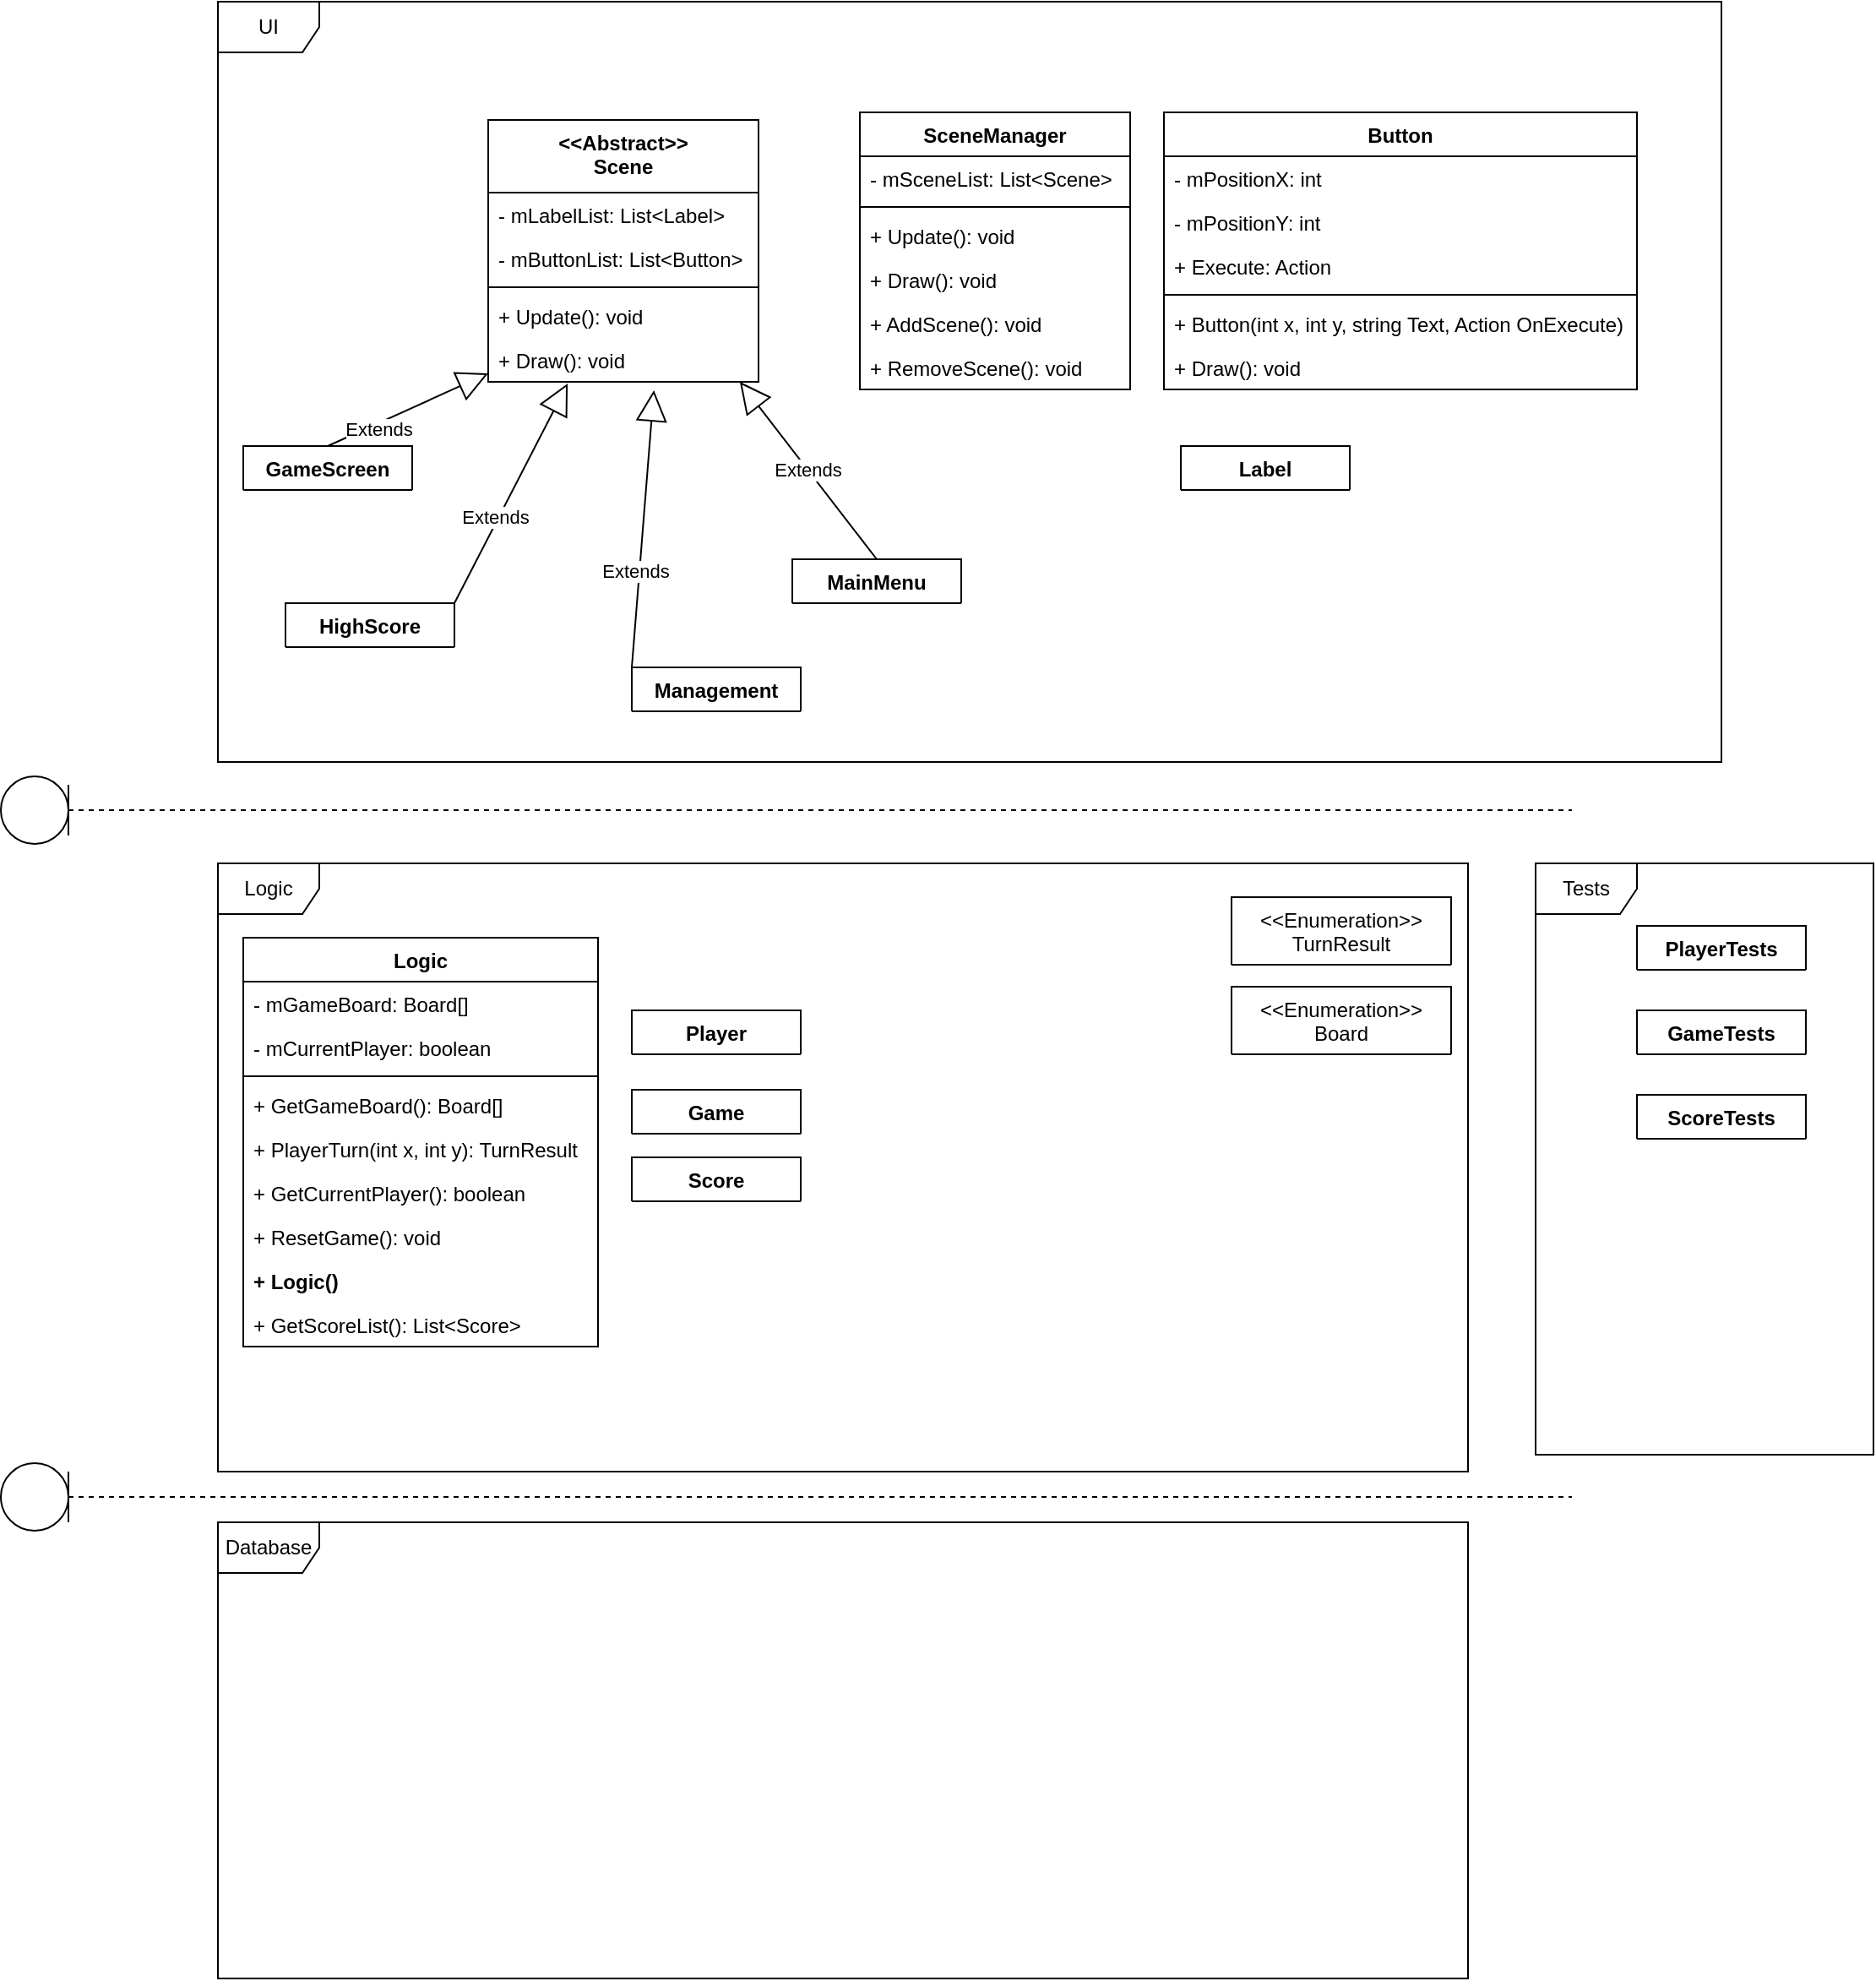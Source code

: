 <mxfile version="14.6.13" type="device"><diagram id="OVtU5oMEaDs9y9xjmyQw" name="Page-1"><mxGraphModel dx="1008" dy="1762" grid="1" gridSize="10" guides="1" tooltips="1" connect="1" arrows="1" fold="1" page="1" pageScale="1" pageWidth="827" pageHeight="1169" math="0" shadow="0"><root><mxCell id="0"/><mxCell id="1" parent="0"/><mxCell id="PcKSoXOHnOsM149DE-JD-15" value="Logic" style="shape=umlFrame;whiteSpace=wrap;html=1;" vertex="1" parent="1"><mxGeometry x="150" y="-80" width="740" height="360" as="geometry"/></mxCell><mxCell id="PcKSoXOHnOsM149DE-JD-1" value="Player" style="swimlane;fontStyle=1;align=center;verticalAlign=top;childLayout=stackLayout;horizontal=1;startSize=26;horizontalStack=0;resizeParent=1;resizeParentMax=0;resizeLast=0;collapsible=1;marginBottom=0;" vertex="1" collapsed="1" parent="1"><mxGeometry x="395" y="7" width="100" height="26" as="geometry"><mxRectangle x="330" y="320" width="160" height="86" as="alternateBounds"/></mxGeometry></mxCell><mxCell id="PcKSoXOHnOsM149DE-JD-2" value="+ field: type" style="text;strokeColor=none;fillColor=none;align=left;verticalAlign=top;spacingLeft=4;spacingRight=4;overflow=hidden;rotatable=0;points=[[0,0.5],[1,0.5]];portConstraint=eastwest;" vertex="1" parent="PcKSoXOHnOsM149DE-JD-1"><mxGeometry y="26" width="100" height="26" as="geometry"/></mxCell><mxCell id="PcKSoXOHnOsM149DE-JD-3" value="" style="line;strokeWidth=1;fillColor=none;align=left;verticalAlign=middle;spacingTop=-1;spacingLeft=3;spacingRight=3;rotatable=0;labelPosition=right;points=[];portConstraint=eastwest;" vertex="1" parent="PcKSoXOHnOsM149DE-JD-1"><mxGeometry y="52" width="100" height="8" as="geometry"/></mxCell><mxCell id="PcKSoXOHnOsM149DE-JD-4" value="+ method(type): type" style="text;strokeColor=none;fillColor=none;align=left;verticalAlign=top;spacingLeft=4;spacingRight=4;overflow=hidden;rotatable=0;points=[[0,0.5],[1,0.5]];portConstraint=eastwest;" vertex="1" parent="PcKSoXOHnOsM149DE-JD-1"><mxGeometry y="60" width="100" height="26" as="geometry"/></mxCell><mxCell id="PcKSoXOHnOsM149DE-JD-5" value="Game" style="swimlane;fontStyle=1;align=center;verticalAlign=top;childLayout=stackLayout;horizontal=1;startSize=26;horizontalStack=0;resizeParent=1;resizeParentMax=0;resizeLast=0;collapsible=1;marginBottom=0;" vertex="1" collapsed="1" parent="1"><mxGeometry x="395" y="54" width="100" height="26" as="geometry"><mxRectangle x="330" y="320" width="160" height="86" as="alternateBounds"/></mxGeometry></mxCell><mxCell id="PcKSoXOHnOsM149DE-JD-6" value="+ field: type" style="text;strokeColor=none;fillColor=none;align=left;verticalAlign=top;spacingLeft=4;spacingRight=4;overflow=hidden;rotatable=0;points=[[0,0.5],[1,0.5]];portConstraint=eastwest;" vertex="1" parent="PcKSoXOHnOsM149DE-JD-5"><mxGeometry y="26" width="100" height="26" as="geometry"/></mxCell><mxCell id="PcKSoXOHnOsM149DE-JD-7" value="" style="line;strokeWidth=1;fillColor=none;align=left;verticalAlign=middle;spacingTop=-1;spacingLeft=3;spacingRight=3;rotatable=0;labelPosition=right;points=[];portConstraint=eastwest;" vertex="1" parent="PcKSoXOHnOsM149DE-JD-5"><mxGeometry y="52" width="100" height="8" as="geometry"/></mxCell><mxCell id="PcKSoXOHnOsM149DE-JD-8" value="+ method(type): type" style="text;strokeColor=none;fillColor=none;align=left;verticalAlign=top;spacingLeft=4;spacingRight=4;overflow=hidden;rotatable=0;points=[[0,0.5],[1,0.5]];portConstraint=eastwest;" vertex="1" parent="PcKSoXOHnOsM149DE-JD-5"><mxGeometry y="60" width="100" height="26" as="geometry"/></mxCell><mxCell id="PcKSoXOHnOsM149DE-JD-11" value="Score" style="swimlane;fontStyle=1;align=center;verticalAlign=top;childLayout=stackLayout;horizontal=1;startSize=26;horizontalStack=0;resizeParent=1;resizeParentMax=0;resizeLast=0;collapsible=1;marginBottom=0;" vertex="1" collapsed="1" parent="1"><mxGeometry x="395" y="94" width="100" height="26" as="geometry"><mxRectangle x="330" y="320" width="160" height="86" as="alternateBounds"/></mxGeometry></mxCell><mxCell id="PcKSoXOHnOsM149DE-JD-12" value="+ field: type" style="text;strokeColor=none;fillColor=none;align=left;verticalAlign=top;spacingLeft=4;spacingRight=4;overflow=hidden;rotatable=0;points=[[0,0.5],[1,0.5]];portConstraint=eastwest;" vertex="1" parent="PcKSoXOHnOsM149DE-JD-11"><mxGeometry y="26" width="100" height="26" as="geometry"/></mxCell><mxCell id="PcKSoXOHnOsM149DE-JD-13" value="" style="line;strokeWidth=1;fillColor=none;align=left;verticalAlign=middle;spacingTop=-1;spacingLeft=3;spacingRight=3;rotatable=0;labelPosition=right;points=[];portConstraint=eastwest;" vertex="1" parent="PcKSoXOHnOsM149DE-JD-11"><mxGeometry y="52" width="100" height="8" as="geometry"/></mxCell><mxCell id="PcKSoXOHnOsM149DE-JD-14" value="+ method(type): type" style="text;strokeColor=none;fillColor=none;align=left;verticalAlign=top;spacingLeft=4;spacingRight=4;overflow=hidden;rotatable=0;points=[[0,0.5],[1,0.5]];portConstraint=eastwest;" vertex="1" parent="PcKSoXOHnOsM149DE-JD-11"><mxGeometry y="60" width="100" height="26" as="geometry"/></mxCell><mxCell id="PcKSoXOHnOsM149DE-JD-16" value="UI" style="shape=umlFrame;whiteSpace=wrap;html=1;" vertex="1" parent="1"><mxGeometry x="150" y="-590" width="890" height="450" as="geometry"/></mxCell><mxCell id="PcKSoXOHnOsM149DE-JD-17" value="Label" style="swimlane;fontStyle=1;align=center;verticalAlign=top;childLayout=stackLayout;horizontal=1;startSize=26;horizontalStack=0;resizeParent=1;resizeParentMax=0;resizeLast=0;collapsible=1;marginBottom=0;" vertex="1" collapsed="1" parent="1"><mxGeometry x="720" y="-327" width="100" height="26" as="geometry"><mxRectangle x="720" y="-327" width="200" height="86" as="alternateBounds"/></mxGeometry></mxCell><mxCell id="PcKSoXOHnOsM149DE-JD-18" value="+ field: type" style="text;strokeColor=none;fillColor=none;align=left;verticalAlign=top;spacingLeft=4;spacingRight=4;overflow=hidden;rotatable=0;points=[[0,0.5],[1,0.5]];portConstraint=eastwest;" vertex="1" parent="PcKSoXOHnOsM149DE-JD-17"><mxGeometry y="26" width="100" height="26" as="geometry"/></mxCell><mxCell id="PcKSoXOHnOsM149DE-JD-19" value="" style="line;strokeWidth=1;fillColor=none;align=left;verticalAlign=middle;spacingTop=-1;spacingLeft=3;spacingRight=3;rotatable=0;labelPosition=right;points=[];portConstraint=eastwest;" vertex="1" parent="PcKSoXOHnOsM149DE-JD-17"><mxGeometry y="52" width="100" height="8" as="geometry"/></mxCell><mxCell id="PcKSoXOHnOsM149DE-JD-20" value="+ Label(int x, int y, string Text)" style="text;strokeColor=none;fillColor=none;align=left;verticalAlign=top;spacingLeft=4;spacingRight=4;overflow=hidden;rotatable=0;points=[[0,0.5],[1,0.5]];portConstraint=eastwest;" vertex="1" parent="PcKSoXOHnOsM149DE-JD-17"><mxGeometry y="60" width="100" height="26" as="geometry"/></mxCell><mxCell id="PcKSoXOHnOsM149DE-JD-25" value="Button" style="swimlane;fontStyle=1;align=center;verticalAlign=top;childLayout=stackLayout;horizontal=1;startSize=26;horizontalStack=0;resizeParent=1;resizeParentMax=0;resizeLast=0;collapsible=1;marginBottom=0;" vertex="1" parent="1"><mxGeometry x="710" y="-524.5" width="280" height="164" as="geometry"><mxRectangle x="710" y="-524.5" width="100" height="26" as="alternateBounds"/></mxGeometry></mxCell><mxCell id="PcKSoXOHnOsM149DE-JD-26" value="- mPositionX: int" style="text;strokeColor=none;fillColor=none;align=left;verticalAlign=top;spacingLeft=4;spacingRight=4;overflow=hidden;rotatable=0;points=[[0,0.5],[1,0.5]];portConstraint=eastwest;" vertex="1" parent="PcKSoXOHnOsM149DE-JD-25"><mxGeometry y="26" width="280" height="26" as="geometry"/></mxCell><mxCell id="PcKSoXOHnOsM149DE-JD-106" value="- mPositionY: int" style="text;strokeColor=none;fillColor=none;align=left;verticalAlign=top;spacingLeft=4;spacingRight=4;overflow=hidden;rotatable=0;points=[[0,0.5],[1,0.5]];portConstraint=eastwest;" vertex="1" parent="PcKSoXOHnOsM149DE-JD-25"><mxGeometry y="52" width="280" height="26" as="geometry"/></mxCell><mxCell id="PcKSoXOHnOsM149DE-JD-108" value="+ Execute: Action" style="text;strokeColor=none;fillColor=none;align=left;verticalAlign=top;spacingLeft=4;spacingRight=4;overflow=hidden;rotatable=0;points=[[0,0.5],[1,0.5]];portConstraint=eastwest;" vertex="1" parent="PcKSoXOHnOsM149DE-JD-25"><mxGeometry y="78" width="280" height="26" as="geometry"/></mxCell><mxCell id="PcKSoXOHnOsM149DE-JD-27" value="" style="line;strokeWidth=1;fillColor=none;align=left;verticalAlign=middle;spacingTop=-1;spacingLeft=3;spacingRight=3;rotatable=0;labelPosition=right;points=[];portConstraint=eastwest;" vertex="1" parent="PcKSoXOHnOsM149DE-JD-25"><mxGeometry y="104" width="280" height="8" as="geometry"/></mxCell><mxCell id="PcKSoXOHnOsM149DE-JD-28" value="+ Button(int x, int y, string Text, Action OnExecute)" style="text;strokeColor=none;fillColor=none;align=left;verticalAlign=top;spacingLeft=4;spacingRight=4;overflow=hidden;rotatable=0;points=[[0,0.5],[1,0.5]];portConstraint=eastwest;" vertex="1" parent="PcKSoXOHnOsM149DE-JD-25"><mxGeometry y="112" width="280" height="26" as="geometry"/></mxCell><mxCell id="PcKSoXOHnOsM149DE-JD-107" value="+ Draw(): void" style="text;strokeColor=none;fillColor=none;align=left;verticalAlign=top;spacingLeft=4;spacingRight=4;overflow=hidden;rotatable=0;points=[[0,0.5],[1,0.5]];portConstraint=eastwest;" vertex="1" parent="PcKSoXOHnOsM149DE-JD-25"><mxGeometry y="138" width="280" height="26" as="geometry"/></mxCell><mxCell id="PcKSoXOHnOsM149DE-JD-29" value="&lt;&lt;Enumeration&gt;&gt;&#xA;TurnResult" style="swimlane;fontStyle=0;childLayout=stackLayout;horizontal=1;startSize=40;fillColor=none;horizontalStack=0;resizeParent=1;resizeParentMax=0;resizeLast=0;collapsible=1;marginBottom=0;" vertex="1" collapsed="1" parent="1"><mxGeometry x="750" y="-60" width="130" height="40" as="geometry"><mxRectangle x="820" y="92" width="140" height="170" as="alternateBounds"/></mxGeometry></mxCell><mxCell id="PcKSoXOHnOsM149DE-JD-30" value="WinX" style="text;strokeColor=none;fillColor=none;align=left;verticalAlign=top;spacingLeft=4;spacingRight=4;overflow=hidden;rotatable=0;points=[[0,0.5],[1,0.5]];portConstraint=eastwest;" vertex="1" parent="PcKSoXOHnOsM149DE-JD-29"><mxGeometry y="40" width="130" height="26" as="geometry"/></mxCell><mxCell id="PcKSoXOHnOsM149DE-JD-31" value="WinO" style="text;strokeColor=none;fillColor=none;align=left;verticalAlign=top;spacingLeft=4;spacingRight=4;overflow=hidden;rotatable=0;points=[[0,0.5],[1,0.5]];portConstraint=eastwest;" vertex="1" parent="PcKSoXOHnOsM149DE-JD-29"><mxGeometry y="66" width="130" height="26" as="geometry"/></mxCell><mxCell id="PcKSoXOHnOsM149DE-JD-32" value="Draw" style="text;strokeColor=none;fillColor=none;align=left;verticalAlign=top;spacingLeft=4;spacingRight=4;overflow=hidden;rotatable=0;points=[[0,0.5],[1,0.5]];portConstraint=eastwest;" vertex="1" parent="PcKSoXOHnOsM149DE-JD-29"><mxGeometry y="92" width="130" height="26" as="geometry"/></mxCell><mxCell id="PcKSoXOHnOsM149DE-JD-89" value="Invalid" style="text;strokeColor=none;fillColor=none;align=left;verticalAlign=top;spacingLeft=4;spacingRight=4;overflow=hidden;rotatable=0;points=[[0,0.5],[1,0.5]];portConstraint=eastwest;" vertex="1" parent="PcKSoXOHnOsM149DE-JD-29"><mxGeometry y="118" width="130" height="26" as="geometry"/></mxCell><mxCell id="PcKSoXOHnOsM149DE-JD-90" value="Valid" style="text;strokeColor=none;fillColor=none;align=left;verticalAlign=top;spacingLeft=4;spacingRight=4;overflow=hidden;rotatable=0;points=[[0,0.5],[1,0.5]];portConstraint=eastwest;" vertex="1" parent="PcKSoXOHnOsM149DE-JD-29"><mxGeometry y="144" width="130" height="26" as="geometry"/></mxCell><mxCell id="PcKSoXOHnOsM149DE-JD-33" value="Tests" style="shape=umlFrame;whiteSpace=wrap;html=1;" vertex="1" parent="1"><mxGeometry x="930" y="-80" width="200" height="350" as="geometry"/></mxCell><mxCell id="PcKSoXOHnOsM149DE-JD-35" value="SceneManager" style="swimlane;fontStyle=1;align=center;verticalAlign=top;childLayout=stackLayout;horizontal=1;startSize=26;horizontalStack=0;resizeParent=1;resizeParentMax=0;resizeLast=0;collapsible=1;marginBottom=0;" vertex="1" parent="1"><mxGeometry x="530" y="-524.5" width="160" height="164" as="geometry"><mxRectangle x="570" y="-520" width="100" height="26" as="alternateBounds"/></mxGeometry></mxCell><mxCell id="PcKSoXOHnOsM149DE-JD-36" value="- mSceneList: List&lt;Scene&gt;" style="text;strokeColor=none;fillColor=none;align=left;verticalAlign=top;spacingLeft=4;spacingRight=4;overflow=hidden;rotatable=0;points=[[0,0.5],[1,0.5]];portConstraint=eastwest;" vertex="1" parent="PcKSoXOHnOsM149DE-JD-35"><mxGeometry y="26" width="160" height="26" as="geometry"/></mxCell><mxCell id="PcKSoXOHnOsM149DE-JD-37" value="" style="line;strokeWidth=1;fillColor=none;align=left;verticalAlign=middle;spacingTop=-1;spacingLeft=3;spacingRight=3;rotatable=0;labelPosition=right;points=[];portConstraint=eastwest;" vertex="1" parent="PcKSoXOHnOsM149DE-JD-35"><mxGeometry y="52" width="160" height="8" as="geometry"/></mxCell><mxCell id="PcKSoXOHnOsM149DE-JD-38" value="+ Update(): void" style="text;strokeColor=none;fillColor=none;align=left;verticalAlign=top;spacingLeft=4;spacingRight=4;overflow=hidden;rotatable=0;points=[[0,0.5],[1,0.5]];portConstraint=eastwest;" vertex="1" parent="PcKSoXOHnOsM149DE-JD-35"><mxGeometry y="60" width="160" height="26" as="geometry"/></mxCell><mxCell id="PcKSoXOHnOsM149DE-JD-103" value="+ Draw(): void" style="text;strokeColor=none;fillColor=none;align=left;verticalAlign=top;spacingLeft=4;spacingRight=4;overflow=hidden;rotatable=0;points=[[0,0.5],[1,0.5]];portConstraint=eastwest;" vertex="1" parent="PcKSoXOHnOsM149DE-JD-35"><mxGeometry y="86" width="160" height="26" as="geometry"/></mxCell><mxCell id="PcKSoXOHnOsM149DE-JD-104" value="+ AddScene(): void" style="text;strokeColor=none;fillColor=none;align=left;verticalAlign=top;spacingLeft=4;spacingRight=4;overflow=hidden;rotatable=0;points=[[0,0.5],[1,0.5]];portConstraint=eastwest;" vertex="1" parent="PcKSoXOHnOsM149DE-JD-35"><mxGeometry y="112" width="160" height="26" as="geometry"/></mxCell><mxCell id="PcKSoXOHnOsM149DE-JD-105" value="+ RemoveScene(): void" style="text;strokeColor=none;fillColor=none;align=left;verticalAlign=top;spacingLeft=4;spacingRight=4;overflow=hidden;rotatable=0;points=[[0,0.5],[1,0.5]];portConstraint=eastwest;" vertex="1" parent="PcKSoXOHnOsM149DE-JD-35"><mxGeometry y="138" width="160" height="26" as="geometry"/></mxCell><mxCell id="PcKSoXOHnOsM149DE-JD-39" value="MainMenu" style="swimlane;fontStyle=1;align=center;verticalAlign=top;childLayout=stackLayout;horizontal=1;startSize=26;horizontalStack=0;resizeParent=1;resizeParentMax=0;resizeLast=0;collapsible=1;marginBottom=0;" vertex="1" collapsed="1" parent="1"><mxGeometry x="490" y="-260" width="100" height="26" as="geometry"><mxRectangle x="310" y="180" width="160" height="86" as="alternateBounds"/></mxGeometry></mxCell><mxCell id="PcKSoXOHnOsM149DE-JD-40" value="+ field: type" style="text;strokeColor=none;fillColor=none;align=left;verticalAlign=top;spacingLeft=4;spacingRight=4;overflow=hidden;rotatable=0;points=[[0,0.5],[1,0.5]];portConstraint=eastwest;" vertex="1" parent="PcKSoXOHnOsM149DE-JD-39"><mxGeometry y="26" width="100" height="26" as="geometry"/></mxCell><mxCell id="PcKSoXOHnOsM149DE-JD-41" value="" style="line;strokeWidth=1;fillColor=none;align=left;verticalAlign=middle;spacingTop=-1;spacingLeft=3;spacingRight=3;rotatable=0;labelPosition=right;points=[];portConstraint=eastwest;" vertex="1" parent="PcKSoXOHnOsM149DE-JD-39"><mxGeometry y="52" width="100" height="8" as="geometry"/></mxCell><mxCell id="PcKSoXOHnOsM149DE-JD-42" value="+ method(type): type" style="text;strokeColor=none;fillColor=none;align=left;verticalAlign=top;spacingLeft=4;spacingRight=4;overflow=hidden;rotatable=0;points=[[0,0.5],[1,0.5]];portConstraint=eastwest;" vertex="1" parent="PcKSoXOHnOsM149DE-JD-39"><mxGeometry y="60" width="100" height="26" as="geometry"/></mxCell><mxCell id="PcKSoXOHnOsM149DE-JD-43" value="Management" style="swimlane;fontStyle=1;align=center;verticalAlign=top;childLayout=stackLayout;horizontal=1;startSize=26;horizontalStack=0;resizeParent=1;resizeParentMax=0;resizeLast=0;collapsible=1;marginBottom=0;" vertex="1" collapsed="1" parent="1"><mxGeometry x="395" y="-196" width="100" height="26" as="geometry"><mxRectangle x="310" y="180" width="160" height="86" as="alternateBounds"/></mxGeometry></mxCell><mxCell id="PcKSoXOHnOsM149DE-JD-44" value="+ field: type" style="text;strokeColor=none;fillColor=none;align=left;verticalAlign=top;spacingLeft=4;spacingRight=4;overflow=hidden;rotatable=0;points=[[0,0.5],[1,0.5]];portConstraint=eastwest;" vertex="1" parent="PcKSoXOHnOsM149DE-JD-43"><mxGeometry y="26" width="100" height="26" as="geometry"/></mxCell><mxCell id="PcKSoXOHnOsM149DE-JD-45" value="" style="line;strokeWidth=1;fillColor=none;align=left;verticalAlign=middle;spacingTop=-1;spacingLeft=3;spacingRight=3;rotatable=0;labelPosition=right;points=[];portConstraint=eastwest;" vertex="1" parent="PcKSoXOHnOsM149DE-JD-43"><mxGeometry y="52" width="100" height="8" as="geometry"/></mxCell><mxCell id="PcKSoXOHnOsM149DE-JD-46" value="+ method(type): type" style="text;strokeColor=none;fillColor=none;align=left;verticalAlign=top;spacingLeft=4;spacingRight=4;overflow=hidden;rotatable=0;points=[[0,0.5],[1,0.5]];portConstraint=eastwest;" vertex="1" parent="PcKSoXOHnOsM149DE-JD-43"><mxGeometry y="60" width="100" height="26" as="geometry"/></mxCell><mxCell id="PcKSoXOHnOsM149DE-JD-47" value="GameScreen" style="swimlane;fontStyle=1;align=center;verticalAlign=top;childLayout=stackLayout;horizontal=1;startSize=26;horizontalStack=0;resizeParent=1;resizeParentMax=0;resizeLast=0;collapsible=1;marginBottom=0;" vertex="1" collapsed="1" parent="1"><mxGeometry x="165" y="-327" width="100" height="26" as="geometry"><mxRectangle x="310" y="180" width="160" height="86" as="alternateBounds"/></mxGeometry></mxCell><mxCell id="PcKSoXOHnOsM149DE-JD-48" value="+ field: type" style="text;strokeColor=none;fillColor=none;align=left;verticalAlign=top;spacingLeft=4;spacingRight=4;overflow=hidden;rotatable=0;points=[[0,0.5],[1,0.5]];portConstraint=eastwest;" vertex="1" parent="PcKSoXOHnOsM149DE-JD-47"><mxGeometry y="26" width="100" height="26" as="geometry"/></mxCell><mxCell id="PcKSoXOHnOsM149DE-JD-49" value="" style="line;strokeWidth=1;fillColor=none;align=left;verticalAlign=middle;spacingTop=-1;spacingLeft=3;spacingRight=3;rotatable=0;labelPosition=right;points=[];portConstraint=eastwest;" vertex="1" parent="PcKSoXOHnOsM149DE-JD-47"><mxGeometry y="52" width="100" height="8" as="geometry"/></mxCell><mxCell id="PcKSoXOHnOsM149DE-JD-50" value="+ method(type): type" style="text;strokeColor=none;fillColor=none;align=left;verticalAlign=top;spacingLeft=4;spacingRight=4;overflow=hidden;rotatable=0;points=[[0,0.5],[1,0.5]];portConstraint=eastwest;" vertex="1" parent="PcKSoXOHnOsM149DE-JD-47"><mxGeometry y="60" width="100" height="26" as="geometry"/></mxCell><mxCell id="PcKSoXOHnOsM149DE-JD-51" value="HighScore" style="swimlane;fontStyle=1;align=center;verticalAlign=top;childLayout=stackLayout;horizontal=1;startSize=26;horizontalStack=0;resizeParent=1;resizeParentMax=0;resizeLast=0;collapsible=1;marginBottom=0;" vertex="1" collapsed="1" parent="1"><mxGeometry x="190" y="-234" width="100" height="26" as="geometry"><mxRectangle x="170" y="-256" width="160" height="86" as="alternateBounds"/></mxGeometry></mxCell><mxCell id="PcKSoXOHnOsM149DE-JD-52" value="+ field: type" style="text;strokeColor=none;fillColor=none;align=left;verticalAlign=top;spacingLeft=4;spacingRight=4;overflow=hidden;rotatable=0;points=[[0,0.5],[1,0.5]];portConstraint=eastwest;" vertex="1" parent="PcKSoXOHnOsM149DE-JD-51"><mxGeometry y="26" width="100" height="26" as="geometry"/></mxCell><mxCell id="PcKSoXOHnOsM149DE-JD-53" value="" style="line;strokeWidth=1;fillColor=none;align=left;verticalAlign=middle;spacingTop=-1;spacingLeft=3;spacingRight=3;rotatable=0;labelPosition=right;points=[];portConstraint=eastwest;" vertex="1" parent="PcKSoXOHnOsM149DE-JD-51"><mxGeometry y="52" width="100" height="8" as="geometry"/></mxCell><mxCell id="PcKSoXOHnOsM149DE-JD-54" value="+ method(type): type" style="text;strokeColor=none;fillColor=none;align=left;verticalAlign=top;spacingLeft=4;spacingRight=4;overflow=hidden;rotatable=0;points=[[0,0.5],[1,0.5]];portConstraint=eastwest;" vertex="1" parent="PcKSoXOHnOsM149DE-JD-51"><mxGeometry y="60" width="100" height="26" as="geometry"/></mxCell><mxCell id="PcKSoXOHnOsM149DE-JD-55" value="&lt;&lt;Abstract&gt;&gt;&#xA;Scene" style="swimlane;fontStyle=1;align=center;verticalAlign=top;childLayout=stackLayout;horizontal=1;startSize=43;horizontalStack=0;resizeParent=1;resizeParentMax=0;resizeLast=0;collapsible=1;marginBottom=0;" vertex="1" parent="1"><mxGeometry x="310" y="-520" width="160" height="155" as="geometry"><mxRectangle x="310" y="-283" width="100" height="26" as="alternateBounds"/></mxGeometry></mxCell><mxCell id="PcKSoXOHnOsM149DE-JD-56" value="- mLabelList: List&lt;Label&gt;" style="text;strokeColor=none;fillColor=none;align=left;verticalAlign=top;spacingLeft=4;spacingRight=4;overflow=hidden;rotatable=0;points=[[0,0.5],[1,0.5]];portConstraint=eastwest;" vertex="1" parent="PcKSoXOHnOsM149DE-JD-55"><mxGeometry y="43" width="160" height="26" as="geometry"/></mxCell><mxCell id="PcKSoXOHnOsM149DE-JD-100" value="- mButtonList: List&lt;Button&gt;" style="text;strokeColor=none;fillColor=none;align=left;verticalAlign=top;spacingLeft=4;spacingRight=4;overflow=hidden;rotatable=0;points=[[0,0.5],[1,0.5]];portConstraint=eastwest;" vertex="1" parent="PcKSoXOHnOsM149DE-JD-55"><mxGeometry y="69" width="160" height="26" as="geometry"/></mxCell><mxCell id="PcKSoXOHnOsM149DE-JD-57" value="" style="line;strokeWidth=1;fillColor=none;align=left;verticalAlign=middle;spacingTop=-1;spacingLeft=3;spacingRight=3;rotatable=0;labelPosition=right;points=[];portConstraint=eastwest;" vertex="1" parent="PcKSoXOHnOsM149DE-JD-55"><mxGeometry y="95" width="160" height="8" as="geometry"/></mxCell><mxCell id="PcKSoXOHnOsM149DE-JD-58" value="+ Update(): void" style="text;strokeColor=none;fillColor=none;align=left;verticalAlign=top;spacingLeft=4;spacingRight=4;overflow=hidden;rotatable=0;points=[[0,0.5],[1,0.5]];portConstraint=eastwest;" vertex="1" parent="PcKSoXOHnOsM149DE-JD-55"><mxGeometry y="103" width="160" height="26" as="geometry"/></mxCell><mxCell id="PcKSoXOHnOsM149DE-JD-101" value="+ Draw(): void" style="text;strokeColor=none;fillColor=none;align=left;verticalAlign=top;spacingLeft=4;spacingRight=4;overflow=hidden;rotatable=0;points=[[0,0.5],[1,0.5]];portConstraint=eastwest;" vertex="1" parent="PcKSoXOHnOsM149DE-JD-55"><mxGeometry y="129" width="160" height="26" as="geometry"/></mxCell><mxCell id="PcKSoXOHnOsM149DE-JD-59" value="Extends" style="endArrow=block;endSize=16;endFill=0;html=1;entryX=0.931;entryY=1;entryDx=0;entryDy=0;exitX=0.5;exitY=0;exitDx=0;exitDy=0;entryPerimeter=0;" edge="1" parent="1" source="PcKSoXOHnOsM149DE-JD-39" target="PcKSoXOHnOsM149DE-JD-101"><mxGeometry width="160" relative="1" as="geometry"><mxPoint x="360" y="-373" as="sourcePoint"/><mxPoint x="520" y="-373" as="targetPoint"/></mxGeometry></mxCell><mxCell id="PcKSoXOHnOsM149DE-JD-60" value="Extends" style="endArrow=block;endSize=16;endFill=0;html=1;entryX=0.613;entryY=1.192;entryDx=0;entryDy=0;exitX=0;exitY=0;exitDx=0;exitDy=0;entryPerimeter=0;" edge="1" parent="1" source="PcKSoXOHnOsM149DE-JD-43" target="PcKSoXOHnOsM149DE-JD-101"><mxGeometry x="-0.31" y="3" width="160" relative="1" as="geometry"><mxPoint x="800" y="-127.0" as="sourcePoint"/><mxPoint x="730" y="-83.0" as="targetPoint"/><mxPoint as="offset"/></mxGeometry></mxCell><mxCell id="PcKSoXOHnOsM149DE-JD-61" value="Extends" style="endArrow=block;endSize=16;endFill=0;html=1;entryX=0.294;entryY=1.038;entryDx=0;entryDy=0;exitX=1;exitY=0;exitDx=0;exitDy=0;entryPerimeter=0;" edge="1" parent="1" source="PcKSoXOHnOsM149DE-JD-51" target="PcKSoXOHnOsM149DE-JD-101"><mxGeometry x="-0.236" y="2" width="160" relative="1" as="geometry"><mxPoint x="690" y="7.0" as="sourcePoint"/><mxPoint x="670.0" y="-43.0" as="targetPoint"/><mxPoint as="offset"/></mxGeometry></mxCell><mxCell id="PcKSoXOHnOsM149DE-JD-62" value="Extends" style="endArrow=block;endSize=16;endFill=0;html=1;entryX=0;entryY=0.808;entryDx=0;entryDy=0;entryPerimeter=0;exitX=0.5;exitY=0;exitDx=0;exitDy=0;" edge="1" parent="1" source="PcKSoXOHnOsM149DE-JD-47" target="PcKSoXOHnOsM149DE-JD-101"><mxGeometry x="-0.395" y="-3" width="160" relative="1" as="geometry"><mxPoint x="215" y="-360" as="sourcePoint"/><mxPoint x="310.0" y="-247.0" as="targetPoint"/><mxPoint as="offset"/></mxGeometry></mxCell><mxCell id="PcKSoXOHnOsM149DE-JD-67" value="PlayerTests" style="swimlane;fontStyle=1;align=center;verticalAlign=top;childLayout=stackLayout;horizontal=1;startSize=26;horizontalStack=0;resizeParent=1;resizeParentMax=0;resizeLast=0;collapsible=1;marginBottom=0;" vertex="1" collapsed="1" parent="1"><mxGeometry x="990" y="-43" width="100" height="26" as="geometry"><mxRectangle x="330" y="320" width="160" height="86" as="alternateBounds"/></mxGeometry></mxCell><mxCell id="PcKSoXOHnOsM149DE-JD-68" value="+ field: type" style="text;strokeColor=none;fillColor=none;align=left;verticalAlign=top;spacingLeft=4;spacingRight=4;overflow=hidden;rotatable=0;points=[[0,0.5],[1,0.5]];portConstraint=eastwest;" vertex="1" parent="PcKSoXOHnOsM149DE-JD-67"><mxGeometry y="26" width="100" height="26" as="geometry"/></mxCell><mxCell id="PcKSoXOHnOsM149DE-JD-69" value="" style="line;strokeWidth=1;fillColor=none;align=left;verticalAlign=middle;spacingTop=-1;spacingLeft=3;spacingRight=3;rotatable=0;labelPosition=right;points=[];portConstraint=eastwest;" vertex="1" parent="PcKSoXOHnOsM149DE-JD-67"><mxGeometry y="52" width="100" height="8" as="geometry"/></mxCell><mxCell id="PcKSoXOHnOsM149DE-JD-70" value="+ method(type): type" style="text;strokeColor=none;fillColor=none;align=left;verticalAlign=top;spacingLeft=4;spacingRight=4;overflow=hidden;rotatable=0;points=[[0,0.5],[1,0.5]];portConstraint=eastwest;" vertex="1" parent="PcKSoXOHnOsM149DE-JD-67"><mxGeometry y="60" width="100" height="26" as="geometry"/></mxCell><mxCell id="PcKSoXOHnOsM149DE-JD-71" value="GameTests" style="swimlane;fontStyle=1;align=center;verticalAlign=top;childLayout=stackLayout;horizontal=1;startSize=26;horizontalStack=0;resizeParent=1;resizeParentMax=0;resizeLast=0;collapsible=1;marginBottom=0;" vertex="1" collapsed="1" parent="1"><mxGeometry x="990" y="7" width="100" height="26" as="geometry"><mxRectangle x="330" y="320" width="160" height="86" as="alternateBounds"/></mxGeometry></mxCell><mxCell id="PcKSoXOHnOsM149DE-JD-72" value="+ field: type" style="text;strokeColor=none;fillColor=none;align=left;verticalAlign=top;spacingLeft=4;spacingRight=4;overflow=hidden;rotatable=0;points=[[0,0.5],[1,0.5]];portConstraint=eastwest;" vertex="1" parent="PcKSoXOHnOsM149DE-JD-71"><mxGeometry y="26" width="100" height="26" as="geometry"/></mxCell><mxCell id="PcKSoXOHnOsM149DE-JD-73" value="" style="line;strokeWidth=1;fillColor=none;align=left;verticalAlign=middle;spacingTop=-1;spacingLeft=3;spacingRight=3;rotatable=0;labelPosition=right;points=[];portConstraint=eastwest;" vertex="1" parent="PcKSoXOHnOsM149DE-JD-71"><mxGeometry y="52" width="100" height="8" as="geometry"/></mxCell><mxCell id="PcKSoXOHnOsM149DE-JD-74" value="+ method(type): type" style="text;strokeColor=none;fillColor=none;align=left;verticalAlign=top;spacingLeft=4;spacingRight=4;overflow=hidden;rotatable=0;points=[[0,0.5],[1,0.5]];portConstraint=eastwest;" vertex="1" parent="PcKSoXOHnOsM149DE-JD-71"><mxGeometry y="60" width="100" height="26" as="geometry"/></mxCell><mxCell id="PcKSoXOHnOsM149DE-JD-75" value="ScoreTests" style="swimlane;fontStyle=1;align=center;verticalAlign=top;childLayout=stackLayout;horizontal=1;startSize=26;horizontalStack=0;resizeParent=1;resizeParentMax=0;resizeLast=0;collapsible=1;marginBottom=0;" vertex="1" collapsed="1" parent="1"><mxGeometry x="990" y="57" width="100" height="26" as="geometry"><mxRectangle x="330" y="320" width="160" height="86" as="alternateBounds"/></mxGeometry></mxCell><mxCell id="PcKSoXOHnOsM149DE-JD-76" value="+ field: type" style="text;strokeColor=none;fillColor=none;align=left;verticalAlign=top;spacingLeft=4;spacingRight=4;overflow=hidden;rotatable=0;points=[[0,0.5],[1,0.5]];portConstraint=eastwest;" vertex="1" parent="PcKSoXOHnOsM149DE-JD-75"><mxGeometry y="26" width="100" height="26" as="geometry"/></mxCell><mxCell id="PcKSoXOHnOsM149DE-JD-77" value="" style="line;strokeWidth=1;fillColor=none;align=left;verticalAlign=middle;spacingTop=-1;spacingLeft=3;spacingRight=3;rotatable=0;labelPosition=right;points=[];portConstraint=eastwest;" vertex="1" parent="PcKSoXOHnOsM149DE-JD-75"><mxGeometry y="52" width="100" height="8" as="geometry"/></mxCell><mxCell id="PcKSoXOHnOsM149DE-JD-78" value="+ method(type): type" style="text;strokeColor=none;fillColor=none;align=left;verticalAlign=top;spacingLeft=4;spacingRight=4;overflow=hidden;rotatable=0;points=[[0,0.5],[1,0.5]];portConstraint=eastwest;" vertex="1" parent="PcKSoXOHnOsM149DE-JD-75"><mxGeometry y="60" width="100" height="26" as="geometry"/></mxCell><mxCell id="PcKSoXOHnOsM149DE-JD-79" value="Logic" style="swimlane;fontStyle=1;align=center;verticalAlign=top;childLayout=stackLayout;horizontal=1;startSize=26;horizontalStack=0;resizeParent=1;resizeParentMax=0;resizeLast=0;collapsible=1;marginBottom=0;" vertex="1" parent="1"><mxGeometry x="165" y="-36" width="210" height="242" as="geometry"><mxRectangle x="450" y="170" width="100" height="26" as="alternateBounds"/></mxGeometry></mxCell><mxCell id="PcKSoXOHnOsM149DE-JD-80" value="- mGameBoard: Board[]" style="text;strokeColor=none;fillColor=none;align=left;verticalAlign=top;spacingLeft=4;spacingRight=4;overflow=hidden;rotatable=0;points=[[0,0.5],[1,0.5]];portConstraint=eastwest;" vertex="1" parent="PcKSoXOHnOsM149DE-JD-79"><mxGeometry y="26" width="210" height="26" as="geometry"/></mxCell><mxCell id="PcKSoXOHnOsM149DE-JD-92" value="- mCurrentPlayer: boolean" style="text;strokeColor=none;fillColor=none;align=left;verticalAlign=top;spacingLeft=4;spacingRight=4;overflow=hidden;rotatable=0;points=[[0,0.5],[1,0.5]];portConstraint=eastwest;" vertex="1" parent="PcKSoXOHnOsM149DE-JD-79"><mxGeometry y="52" width="210" height="26" as="geometry"/></mxCell><mxCell id="PcKSoXOHnOsM149DE-JD-81" value="" style="line;strokeWidth=1;fillColor=none;align=left;verticalAlign=middle;spacingTop=-1;spacingLeft=3;spacingRight=3;rotatable=0;labelPosition=right;points=[];portConstraint=eastwest;" vertex="1" parent="PcKSoXOHnOsM149DE-JD-79"><mxGeometry y="78" width="210" height="8" as="geometry"/></mxCell><mxCell id="PcKSoXOHnOsM149DE-JD-82" value="+ GetGameBoard(): Board[]" style="text;strokeColor=none;fillColor=none;align=left;verticalAlign=top;spacingLeft=4;spacingRight=4;overflow=hidden;rotatable=0;points=[[0,0.5],[1,0.5]];portConstraint=eastwest;" vertex="1" parent="PcKSoXOHnOsM149DE-JD-79"><mxGeometry y="86" width="210" height="26" as="geometry"/></mxCell><mxCell id="PcKSoXOHnOsM149DE-JD-84" value="+ PlayerTurn(int x, int y): TurnResult" style="text;strokeColor=none;fillColor=none;align=left;verticalAlign=top;spacingLeft=4;spacingRight=4;overflow=hidden;rotatable=0;points=[[0,0.5],[1,0.5]];portConstraint=eastwest;" vertex="1" parent="PcKSoXOHnOsM149DE-JD-79"><mxGeometry y="112" width="210" height="26" as="geometry"/></mxCell><mxCell id="PcKSoXOHnOsM149DE-JD-91" value="+ GetCurrentPlayer(): boolean" style="text;strokeColor=none;fillColor=none;align=left;verticalAlign=top;spacingLeft=4;spacingRight=4;overflow=hidden;rotatable=0;points=[[0,0.5],[1,0.5]];portConstraint=eastwest;" vertex="1" parent="PcKSoXOHnOsM149DE-JD-79"><mxGeometry y="138" width="210" height="26" as="geometry"/></mxCell><mxCell id="PcKSoXOHnOsM149DE-JD-96" value="+ ResetGame(): void" style="text;strokeColor=none;fillColor=none;align=left;verticalAlign=top;spacingLeft=4;spacingRight=4;overflow=hidden;rotatable=0;points=[[0,0.5],[1,0.5]];portConstraint=eastwest;" vertex="1" parent="PcKSoXOHnOsM149DE-JD-79"><mxGeometry y="164" width="210" height="26" as="geometry"/></mxCell><mxCell id="PcKSoXOHnOsM149DE-JD-97" value="+ Logic()" style="text;strokeColor=none;fillColor=none;align=left;verticalAlign=top;spacingLeft=4;spacingRight=4;overflow=hidden;rotatable=0;points=[[0,0.5],[1,0.5]];portConstraint=eastwest;fontStyle=1" vertex="1" parent="PcKSoXOHnOsM149DE-JD-79"><mxGeometry y="190" width="210" height="26" as="geometry"/></mxCell><mxCell id="PcKSoXOHnOsM149DE-JD-98" value="+ GetScoreList(): List&lt;Score&gt;" style="text;strokeColor=none;fillColor=none;align=left;verticalAlign=top;spacingLeft=4;spacingRight=4;overflow=hidden;rotatable=0;points=[[0,0.5],[1,0.5]];portConstraint=eastwest;fontStyle=0" vertex="1" parent="PcKSoXOHnOsM149DE-JD-79"><mxGeometry y="216" width="210" height="26" as="geometry"/></mxCell><mxCell id="PcKSoXOHnOsM149DE-JD-83" value="" style="shape=umlLifeline;participant=umlEntity;perimeter=lifelinePerimeter;whiteSpace=wrap;html=1;container=1;collapsible=0;recursiveResize=0;verticalAlign=top;spacingTop=36;outlineConnect=0;rotation=-90;" vertex="1" parent="1"><mxGeometry x="466.5" y="-576.5" width="40" height="930" as="geometry"/></mxCell><mxCell id="PcKSoXOHnOsM149DE-JD-85" value="&lt;&lt;Enumeration&gt;&gt;&#xA;Board" style="swimlane;fontStyle=0;childLayout=stackLayout;horizontal=1;startSize=40;fillColor=none;horizontalStack=0;resizeParent=1;resizeParentMax=0;resizeLast=0;collapsible=1;marginBottom=0;" vertex="1" collapsed="1" parent="1"><mxGeometry x="750" y="-7" width="130" height="40" as="geometry"><mxRectangle x="670" y="130" width="140" height="118" as="alternateBounds"/></mxGeometry></mxCell><mxCell id="PcKSoXOHnOsM149DE-JD-86" value="Empty" style="text;strokeColor=none;fillColor=none;align=left;verticalAlign=top;spacingLeft=4;spacingRight=4;overflow=hidden;rotatable=0;points=[[0,0.5],[1,0.5]];portConstraint=eastwest;" vertex="1" parent="PcKSoXOHnOsM149DE-JD-85"><mxGeometry y="40" width="130" height="26" as="geometry"/></mxCell><mxCell id="PcKSoXOHnOsM149DE-JD-87" value="X" style="text;strokeColor=none;fillColor=none;align=left;verticalAlign=top;spacingLeft=4;spacingRight=4;overflow=hidden;rotatable=0;points=[[0,0.5],[1,0.5]];portConstraint=eastwest;" vertex="1" parent="PcKSoXOHnOsM149DE-JD-85"><mxGeometry y="66" width="130" height="26" as="geometry"/></mxCell><mxCell id="PcKSoXOHnOsM149DE-JD-88" value="O" style="text;strokeColor=none;fillColor=none;align=left;verticalAlign=top;spacingLeft=4;spacingRight=4;overflow=hidden;rotatable=0;points=[[0,0.5],[1,0.5]];portConstraint=eastwest;" vertex="1" parent="PcKSoXOHnOsM149DE-JD-85"><mxGeometry y="92" width="130" height="26" as="geometry"/></mxCell><mxCell id="PcKSoXOHnOsM149DE-JD-93" value="Database" style="shape=umlFrame;whiteSpace=wrap;html=1;" vertex="1" parent="1"><mxGeometry x="150" y="310" width="740" height="270" as="geometry"/></mxCell><mxCell id="PcKSoXOHnOsM149DE-JD-94" value="" style="shape=umlLifeline;participant=umlEntity;perimeter=lifelinePerimeter;whiteSpace=wrap;html=1;container=1;collapsible=0;recursiveResize=0;verticalAlign=top;spacingTop=36;outlineConnect=0;rotation=-90;" vertex="1" parent="1"><mxGeometry x="466.5" y="-170" width="40" height="930" as="geometry"/></mxCell></root></mxGraphModel></diagram></mxfile>